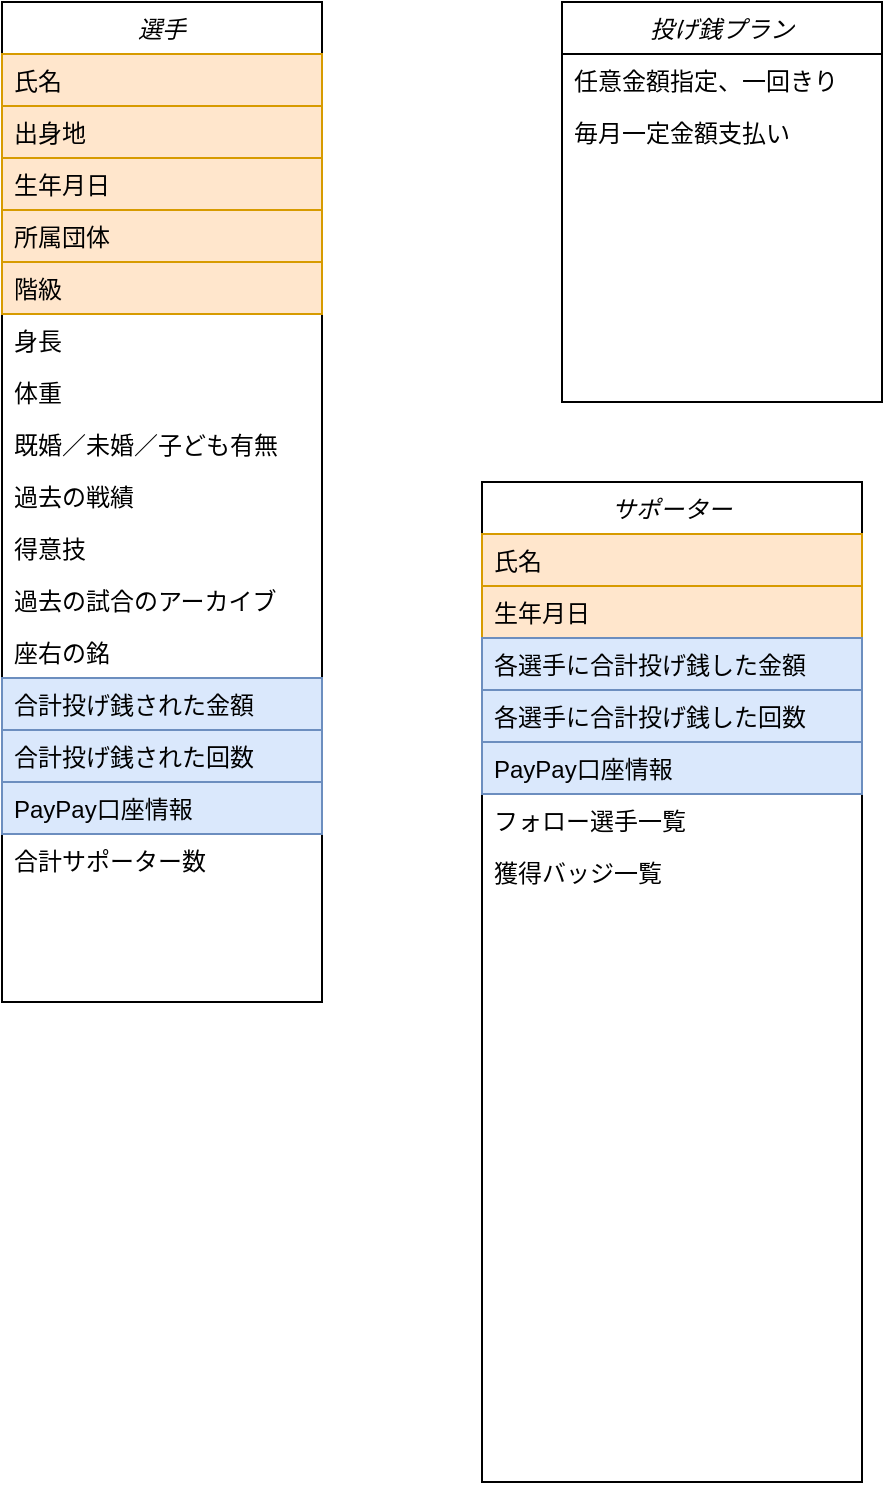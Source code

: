 <mxfile version="24.6.2" type="github">
  <diagram id="C5RBs43oDa-KdzZeNtuy" name="Page-1">
    <mxGraphModel dx="868" dy="3032" grid="1" gridSize="10" guides="1" tooltips="1" connect="1" arrows="1" fold="1" page="1" pageScale="1" pageWidth="827" pageHeight="1169" math="0" shadow="0">
      <root>
        <mxCell id="WIyWlLk6GJQsqaUBKTNV-0" />
        <mxCell id="WIyWlLk6GJQsqaUBKTNV-1" parent="WIyWlLk6GJQsqaUBKTNV-0" />
        <mxCell id="-_ZrnqRpBp8OZSzgpx2B-7" value="選手" style="swimlane;fontStyle=2;align=center;verticalAlign=top;childLayout=stackLayout;horizontal=1;startSize=26;horizontalStack=0;resizeParent=1;resizeLast=0;collapsible=1;marginBottom=0;rounded=0;shadow=0;strokeWidth=1;" parent="WIyWlLk6GJQsqaUBKTNV-1" vertex="1">
          <mxGeometry x="60" y="-2290" width="160" height="500" as="geometry">
            <mxRectangle x="230" y="140" width="160" height="26" as="alternateBounds" />
          </mxGeometry>
        </mxCell>
        <mxCell id="-_ZrnqRpBp8OZSzgpx2B-8" value="氏名" style="text;align=left;verticalAlign=top;spacingLeft=4;spacingRight=4;overflow=hidden;rotatable=0;points=[[0,0.5],[1,0.5]];portConstraint=eastwest;fillColor=#ffe6cc;strokeColor=#d79b00;" parent="-_ZrnqRpBp8OZSzgpx2B-7" vertex="1">
          <mxGeometry y="26" width="160" height="26" as="geometry" />
        </mxCell>
        <mxCell id="-_ZrnqRpBp8OZSzgpx2B-9" value="出身地" style="text;align=left;verticalAlign=top;spacingLeft=4;spacingRight=4;overflow=hidden;rotatable=0;points=[[0,0.5],[1,0.5]];portConstraint=eastwest;rounded=0;shadow=0;html=0;fillColor=#ffe6cc;strokeColor=#d79b00;" parent="-_ZrnqRpBp8OZSzgpx2B-7" vertex="1">
          <mxGeometry y="52" width="160" height="26" as="geometry" />
        </mxCell>
        <mxCell id="-_ZrnqRpBp8OZSzgpx2B-10" value="生年月日" style="text;align=left;verticalAlign=top;spacingLeft=4;spacingRight=4;overflow=hidden;rotatable=0;points=[[0,0.5],[1,0.5]];portConstraint=eastwest;rounded=0;shadow=0;html=0;fillColor=#ffe6cc;strokeColor=#d79b00;" parent="-_ZrnqRpBp8OZSzgpx2B-7" vertex="1">
          <mxGeometry y="78" width="160" height="26" as="geometry" />
        </mxCell>
        <mxCell id="-_ZrnqRpBp8OZSzgpx2B-15" value="所属団体" style="text;align=left;verticalAlign=top;spacingLeft=4;spacingRight=4;overflow=hidden;rotatable=0;points=[[0,0.5],[1,0.5]];portConstraint=eastwest;rounded=0;shadow=0;html=0;fillColor=#ffe6cc;strokeColor=#d79b00;" parent="-_ZrnqRpBp8OZSzgpx2B-7" vertex="1">
          <mxGeometry y="104" width="160" height="26" as="geometry" />
        </mxCell>
        <mxCell id="-_ZrnqRpBp8OZSzgpx2B-16" value="階級" style="text;align=left;verticalAlign=top;spacingLeft=4;spacingRight=4;overflow=hidden;rotatable=0;points=[[0,0.5],[1,0.5]];portConstraint=eastwest;rounded=0;shadow=0;html=0;fillColor=#ffe6cc;strokeColor=#d79b00;" parent="-_ZrnqRpBp8OZSzgpx2B-7" vertex="1">
          <mxGeometry y="130" width="160" height="26" as="geometry" />
        </mxCell>
        <mxCell id="-_ZrnqRpBp8OZSzgpx2B-13" value="身長" style="text;align=left;verticalAlign=top;spacingLeft=4;spacingRight=4;overflow=hidden;rotatable=0;points=[[0,0.5],[1,0.5]];portConstraint=eastwest;rounded=0;shadow=0;html=0;" parent="-_ZrnqRpBp8OZSzgpx2B-7" vertex="1">
          <mxGeometry y="156" width="160" height="26" as="geometry" />
        </mxCell>
        <mxCell id="-_ZrnqRpBp8OZSzgpx2B-14" value="体重" style="text;align=left;verticalAlign=top;spacingLeft=4;spacingRight=4;overflow=hidden;rotatable=0;points=[[0,0.5],[1,0.5]];portConstraint=eastwest;rounded=0;shadow=0;html=0;" parent="-_ZrnqRpBp8OZSzgpx2B-7" vertex="1">
          <mxGeometry y="182" width="160" height="26" as="geometry" />
        </mxCell>
        <mxCell id="-_ZrnqRpBp8OZSzgpx2B-40" value="既婚／未婚／子ども有無" style="text;align=left;verticalAlign=top;spacingLeft=4;spacingRight=4;overflow=hidden;rotatable=0;points=[[0,0.5],[1,0.5]];portConstraint=eastwest;rounded=0;shadow=0;html=0;" parent="-_ZrnqRpBp8OZSzgpx2B-7" vertex="1">
          <mxGeometry y="208" width="160" height="26" as="geometry" />
        </mxCell>
        <mxCell id="-_ZrnqRpBp8OZSzgpx2B-17" value="過去の戦績" style="text;align=left;verticalAlign=top;spacingLeft=4;spacingRight=4;overflow=hidden;rotatable=0;points=[[0,0.5],[1,0.5]];portConstraint=eastwest;rounded=0;shadow=0;html=0;" parent="-_ZrnqRpBp8OZSzgpx2B-7" vertex="1">
          <mxGeometry y="234" width="160" height="26" as="geometry" />
        </mxCell>
        <mxCell id="-_ZrnqRpBp8OZSzgpx2B-18" value="得意技" style="text;align=left;verticalAlign=top;spacingLeft=4;spacingRight=4;overflow=hidden;rotatable=0;points=[[0,0.5],[1,0.5]];portConstraint=eastwest;rounded=0;shadow=0;html=0;" parent="-_ZrnqRpBp8OZSzgpx2B-7" vertex="1">
          <mxGeometry y="260" width="160" height="26" as="geometry" />
        </mxCell>
        <mxCell id="-_ZrnqRpBp8OZSzgpx2B-19" value="過去の試合のアーカイブ" style="text;align=left;verticalAlign=top;spacingLeft=4;spacingRight=4;overflow=hidden;rotatable=0;points=[[0,0.5],[1,0.5]];portConstraint=eastwest;rounded=0;shadow=0;html=0;" parent="-_ZrnqRpBp8OZSzgpx2B-7" vertex="1">
          <mxGeometry y="286" width="160" height="26" as="geometry" />
        </mxCell>
        <mxCell id="-_ZrnqRpBp8OZSzgpx2B-20" value="座右の銘" style="text;align=left;verticalAlign=top;spacingLeft=4;spacingRight=4;overflow=hidden;rotatable=0;points=[[0,0.5],[1,0.5]];portConstraint=eastwest;rounded=0;shadow=0;html=0;" parent="-_ZrnqRpBp8OZSzgpx2B-7" vertex="1">
          <mxGeometry y="312" width="160" height="26" as="geometry" />
        </mxCell>
        <mxCell id="-_ZrnqRpBp8OZSzgpx2B-22" value="合計投げ銭された金額" style="text;align=left;verticalAlign=top;spacingLeft=4;spacingRight=4;overflow=hidden;rotatable=0;points=[[0,0.5],[1,0.5]];portConstraint=eastwest;rounded=0;shadow=0;html=0;fillColor=#dae8fc;strokeColor=#6c8ebf;" parent="-_ZrnqRpBp8OZSzgpx2B-7" vertex="1">
          <mxGeometry y="338" width="160" height="26" as="geometry" />
        </mxCell>
        <mxCell id="-_ZrnqRpBp8OZSzgpx2B-39" value="合計投げ銭された回数" style="text;align=left;verticalAlign=top;spacingLeft=4;spacingRight=4;overflow=hidden;rotatable=0;points=[[0,0.5],[1,0.5]];portConstraint=eastwest;rounded=0;shadow=0;html=0;fillColor=#dae8fc;strokeColor=#6c8ebf;" parent="-_ZrnqRpBp8OZSzgpx2B-7" vertex="1">
          <mxGeometry y="364" width="160" height="26" as="geometry" />
        </mxCell>
        <mxCell id="iuwVMtHWcFAyfMmFTQle-18" value="PayPay口座情報" style="text;align=left;verticalAlign=top;spacingLeft=4;spacingRight=4;overflow=hidden;rotatable=0;points=[[0,0.5],[1,0.5]];portConstraint=eastwest;rounded=0;shadow=0;html=0;fillColor=#dae8fc;strokeColor=#6c8ebf;" vertex="1" parent="-_ZrnqRpBp8OZSzgpx2B-7">
          <mxGeometry y="390" width="160" height="26" as="geometry" />
        </mxCell>
        <mxCell id="-_ZrnqRpBp8OZSzgpx2B-23" value="合計サポーター数" style="text;align=left;verticalAlign=top;spacingLeft=4;spacingRight=4;overflow=hidden;rotatable=0;points=[[0,0.5],[1,0.5]];portConstraint=eastwest;rounded=0;shadow=0;html=0;" parent="-_ZrnqRpBp8OZSzgpx2B-7" vertex="1">
          <mxGeometry y="416" width="160" height="26" as="geometry" />
        </mxCell>
        <mxCell id="-_ZrnqRpBp8OZSzgpx2B-25" value="投げ銭プラン" style="swimlane;fontStyle=2;align=center;verticalAlign=top;childLayout=stackLayout;horizontal=1;startSize=26;horizontalStack=0;resizeParent=1;resizeLast=0;collapsible=1;marginBottom=0;rounded=0;shadow=0;strokeWidth=1;" parent="WIyWlLk6GJQsqaUBKTNV-1" vertex="1">
          <mxGeometry x="340" y="-2290" width="160" height="200" as="geometry">
            <mxRectangle x="230" y="140" width="160" height="26" as="alternateBounds" />
          </mxGeometry>
        </mxCell>
        <mxCell id="-_ZrnqRpBp8OZSzgpx2B-29" value="任意金額指定、一回きり" style="text;align=left;verticalAlign=top;spacingLeft=4;spacingRight=4;overflow=hidden;rotatable=0;points=[[0,0.5],[1,0.5]];portConstraint=eastwest;rounded=0;shadow=0;html=0;" parent="-_ZrnqRpBp8OZSzgpx2B-25" vertex="1">
          <mxGeometry y="26" width="160" height="26" as="geometry" />
        </mxCell>
        <mxCell id="-_ZrnqRpBp8OZSzgpx2B-33" value="毎月一定金額支払い" style="text;align=left;verticalAlign=top;spacingLeft=4;spacingRight=4;overflow=hidden;rotatable=0;points=[[0,0.5],[1,0.5]];portConstraint=eastwest;rounded=0;shadow=0;html=0;" parent="-_ZrnqRpBp8OZSzgpx2B-25" vertex="1">
          <mxGeometry y="52" width="160" height="26" as="geometry" />
        </mxCell>
        <mxCell id="iuwVMtHWcFAyfMmFTQle-0" value="サポーター" style="swimlane;fontStyle=2;align=center;verticalAlign=top;childLayout=stackLayout;horizontal=1;startSize=26;horizontalStack=0;resizeParent=1;resizeLast=0;collapsible=1;marginBottom=0;rounded=0;shadow=0;strokeWidth=1;" vertex="1" parent="WIyWlLk6GJQsqaUBKTNV-1">
          <mxGeometry x="300" y="-2050" width="190" height="500" as="geometry">
            <mxRectangle x="230" y="140" width="160" height="26" as="alternateBounds" />
          </mxGeometry>
        </mxCell>
        <mxCell id="iuwVMtHWcFAyfMmFTQle-1" value="氏名" style="text;align=left;verticalAlign=top;spacingLeft=4;spacingRight=4;overflow=hidden;rotatable=0;points=[[0,0.5],[1,0.5]];portConstraint=eastwest;fillColor=#ffe6cc;strokeColor=#d79b00;" vertex="1" parent="iuwVMtHWcFAyfMmFTQle-0">
          <mxGeometry y="26" width="190" height="26" as="geometry" />
        </mxCell>
        <mxCell id="iuwVMtHWcFAyfMmFTQle-3" value="生年月日" style="text;align=left;verticalAlign=top;spacingLeft=4;spacingRight=4;overflow=hidden;rotatable=0;points=[[0,0.5],[1,0.5]];portConstraint=eastwest;rounded=0;shadow=0;html=0;fillColor=#ffe6cc;strokeColor=#d79b00;" vertex="1" parent="iuwVMtHWcFAyfMmFTQle-0">
          <mxGeometry y="52" width="190" height="26" as="geometry" />
        </mxCell>
        <mxCell id="iuwVMtHWcFAyfMmFTQle-13" value="各選手に合計投げ銭した金額" style="text;align=left;verticalAlign=top;spacingLeft=4;spacingRight=4;overflow=hidden;rotatable=0;points=[[0,0.5],[1,0.5]];portConstraint=eastwest;rounded=0;shadow=0;html=0;fillColor=#dae8fc;strokeColor=#6c8ebf;" vertex="1" parent="iuwVMtHWcFAyfMmFTQle-0">
          <mxGeometry y="78" width="190" height="26" as="geometry" />
        </mxCell>
        <mxCell id="iuwVMtHWcFAyfMmFTQle-14" value="各選手に合計投げ銭した回数" style="text;align=left;verticalAlign=top;spacingLeft=4;spacingRight=4;overflow=hidden;rotatable=0;points=[[0,0.5],[1,0.5]];portConstraint=eastwest;rounded=0;shadow=0;html=0;fillColor=#dae8fc;strokeColor=#6c8ebf;" vertex="1" parent="iuwVMtHWcFAyfMmFTQle-0">
          <mxGeometry y="104" width="190" height="26" as="geometry" />
        </mxCell>
        <mxCell id="iuwVMtHWcFAyfMmFTQle-17" value="PayPay口座情報" style="text;align=left;verticalAlign=top;spacingLeft=4;spacingRight=4;overflow=hidden;rotatable=0;points=[[0,0.5],[1,0.5]];portConstraint=eastwest;rounded=0;shadow=0;html=0;fillColor=#dae8fc;strokeColor=#6c8ebf;" vertex="1" parent="iuwVMtHWcFAyfMmFTQle-0">
          <mxGeometry y="130" width="190" height="26" as="geometry" />
        </mxCell>
        <mxCell id="iuwVMtHWcFAyfMmFTQle-15" value="フォロー選手一覧" style="text;align=left;verticalAlign=top;spacingLeft=4;spacingRight=4;overflow=hidden;rotatable=0;points=[[0,0.5],[1,0.5]];portConstraint=eastwest;rounded=0;shadow=0;html=0;" vertex="1" parent="iuwVMtHWcFAyfMmFTQle-0">
          <mxGeometry y="156" width="190" height="26" as="geometry" />
        </mxCell>
        <mxCell id="iuwVMtHWcFAyfMmFTQle-16" value="獲得バッジ一覧" style="text;align=left;verticalAlign=top;spacingLeft=4;spacingRight=4;overflow=hidden;rotatable=0;points=[[0,0.5],[1,0.5]];portConstraint=eastwest;rounded=0;shadow=0;html=0;" vertex="1" parent="iuwVMtHWcFAyfMmFTQle-0">
          <mxGeometry y="182" width="190" height="26" as="geometry" />
        </mxCell>
      </root>
    </mxGraphModel>
  </diagram>
</mxfile>
